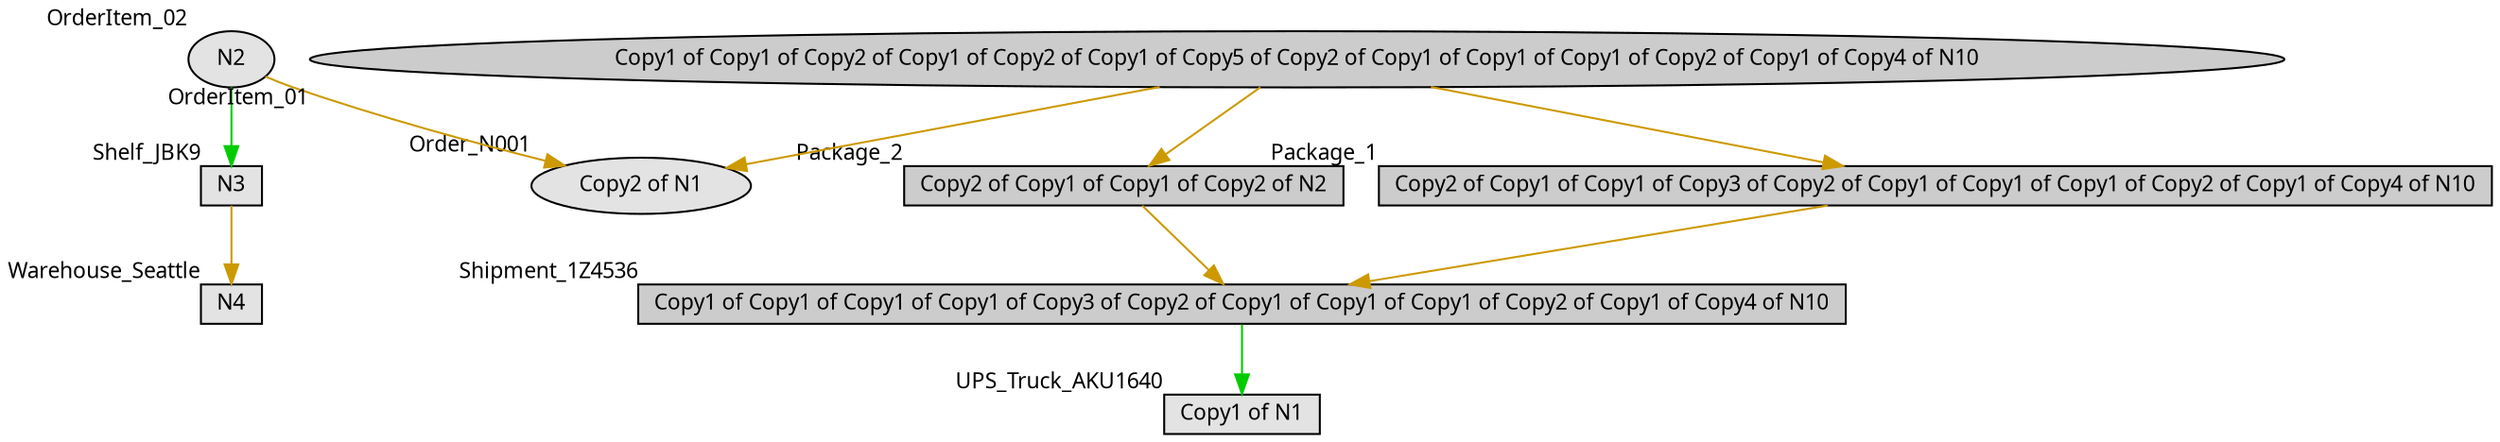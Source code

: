 digraph "test_graph"
{

node [
class = "node"
,fillcolor = "#e3e3e3",style = "filled"
,width = "0.152778",height = "0.152778"
,shape = "ellipse"
,color = "#000000"
,penwidth = "1"
,"_vis_" = "label"
];


"N2" [
pos = "-0.694444,-39.5833!"
,width = "0.194444",height = "0.194444"
,xlabel = "OrderItem_02"
,fontname = "MS Shell Dlg 2"
,fontsize = "11"
]

"N3" [
pos = "-0.694444,-37.5!"
,width = "0.194444",height = "0.194444"
,shape = "rect"
,xlabel = "Shelf_JBK9"
,fontname = "MS Shell Dlg 2"
,fontsize = "11"
]

"Copy1 of Copy1 of Copy2 of Copy1 of Copy2 of Copy1 of Copy5 of Copy2 of Copy1 of Copy1 of Copy1 of Copy2 of Copy1 of Copy4 of N10" [
pos = "-3.47222,-39.5833!"
,fillcolor = "#cccccc",style = "filled"
,width = "0.194444",height = "0.194444"
,xlabel = "OrderItem_01"
,fontname = "MS Shell Dlg 2"
,fontsize = "11"
]

"Copy1 of N1" [
pos = "-3.47222,-35.7639!"
,width = "0.194444",height = "0.194444"
,shape = "rect"
,xlabel = "UPS_Truck_AKU1640"
,fontname = "MS Shell Dlg 2"
,fontsize = "11"
]

"Copy2 of Copy1 of Copy1 of Copy2 of N2" [
pos = "-2.08333,-38.1944!"
,fillcolor = "#cccccc",style = "filled"
,width = "0.194444",height = "0.194444"
,shape = "rect"
,xlabel = "Package_2"
,fontname = "MS Shell Dlg 2"
,fontsize = "11"
]

"Copy1 of Copy1 of Copy1 of Copy1 of Copy3 of Copy2 of Copy1 of Copy1 of Copy1 of Copy2 of Copy1 of Copy4 of N10" [
pos = "-3.47222,-36.8056!"
,fillcolor = "#cccccc",style = "filled"
,width = "0.194444",height = "0.194444"
,shape = "rect"
,xlabel = "Shipment_1Z4536"
,fontname = "MS Shell Dlg 2"
,fontsize = "11"
]

"Copy2 of Copy1 of Copy1 of Copy3 of Copy2 of Copy1 of Copy1 of Copy1 of Copy2 of Copy1 of Copy4 of N10" [
pos = "-4.86111,-38.1944!"
,fillcolor = "#cccccc",style = "filled"
,width = "0.194444",height = "0.194444"
,shape = "rect"
,xlabel = "Package_1"
,fontname = "MS Shell Dlg 2"
,fontsize = "11"
]

"N4" [
pos = "-0.694444,-35.7639!"
,width = "0.194444",height = "0.194444"
,shape = "rect"
,xlabel = "Warehouse_Seattle"
,fontname = "MS Shell Dlg 2"
,fontsize = "11"
]

"Copy2 of N1" [
pos = "-2.08333,-40.9722!"
,width = "0.194444",height = "0.194444"
,xlabel = "Order_N001"
,fontname = "MS Shell Dlg 2"
,fontsize = "11"
]



edge [
class = "edge"
,weight = "1"
,penwidth = "1"
,"_vis_" = "label"
,"color" = "#a0a0a4"
,"style" = "solid"
];


"Copy1 of Copy1 of Copy1 of Copy1 of Copy3 of Copy2 of Copy1 of Copy1 of Copy1 of Copy2 of Copy1 of Copy4 of N10" -> "Copy1 of N1" [id = "E4"
,fontname = "MS Shell Dlg 2"
,fontsize = "11"
,"color" = "#00cc00"
];

"Copy1 of Copy1 of Copy2 of Copy1 of Copy2 of Copy1 of Copy5 of Copy2 of Copy1 of Copy1 of Copy1 of Copy2 of Copy1 of Copy4 of N10" -> "Copy2 of N1" [id = "Copy1 of Copy3 of Copy1 of Copy2 of E4"
,fontname = "MS Shell Dlg 2"
,fontsize = "11"
,"color" = "#cc9900"
];

"N3" -> "N4" [id = "E5"
,weight = "1"
,penwidth = "1"
,fontname = "MS Shell Dlg 2"
,fontsize = "11"
,"color" = "#cc9900"
];

"N2" -> "N3" [id = "E6"
,fontname = "MS Shell Dlg 2"
,fontsize = "11"
,"color" = "#00cc00"
];

"Copy2 of Copy1 of Copy1 of Copy3 of Copy2 of Copy1 of Copy1 of Copy1 of Copy2 of Copy1 of Copy4 of N10" -> "Copy1 of Copy1 of Copy1 of Copy1 of Copy3 of Copy2 of Copy1 of Copy1 of Copy1 of Copy2 of Copy1 of Copy4 of N10" [id = "Copy1 of E7"
,weight = "1"
,penwidth = "1"
,fontname = "MS Shell Dlg 2"
,fontsize = "11"
,"color" = "#cc9900"
,"style" = "solid"
];

"Copy1 of Copy1 of Copy2 of Copy1 of Copy2 of Copy1 of Copy5 of Copy2 of Copy1 of Copy1 of Copy1 of Copy2 of Copy1 of Copy4 of N10" -> "Copy2 of Copy1 of Copy1 of Copy3 of Copy2 of Copy1 of Copy1 of Copy1 of Copy2 of Copy1 of Copy4 of N10" [id = "E2"
,weight = "1"
,penwidth = "1"
,xlabel = ""
,fontname = "MS Shell Dlg 2"
,fontsize = "11"
,"color" = "#cc9900"
];

"N2" -> "Copy2 of N1" [id = "E1"
,fontname = "MS Shell Dlg 2"
,fontsize = "11"
,"color" = "#cc9900"
];

"Copy1 of Copy1 of Copy2 of Copy1 of Copy2 of Copy1 of Copy5 of Copy2 of Copy1 of Copy1 of Copy1 of Copy2 of Copy1 of Copy4 of N10" -> "Copy2 of Copy1 of Copy1 of Copy2 of N2" [id = "E3"
,weight = "1"
,penwidth = "1"
,xlabel = ""
,fontname = "MS Shell Dlg 2"
,fontsize = "11"
,"color" = "#cc9900"
];

"Copy2 of Copy1 of Copy1 of Copy2 of N2" -> "Copy1 of Copy1 of Copy1 of Copy1 of Copy3 of Copy2 of Copy1 of Copy1 of Copy1 of Copy2 of Copy1 of Copy4 of N10" [id = "Copy1 of E8"
,weight = "1"
,penwidth = "1"
,fontname = "MS Shell Dlg 2"
,fontsize = "11"
,"color" = "#cc9900"
,"style" = "solid"
];


}
